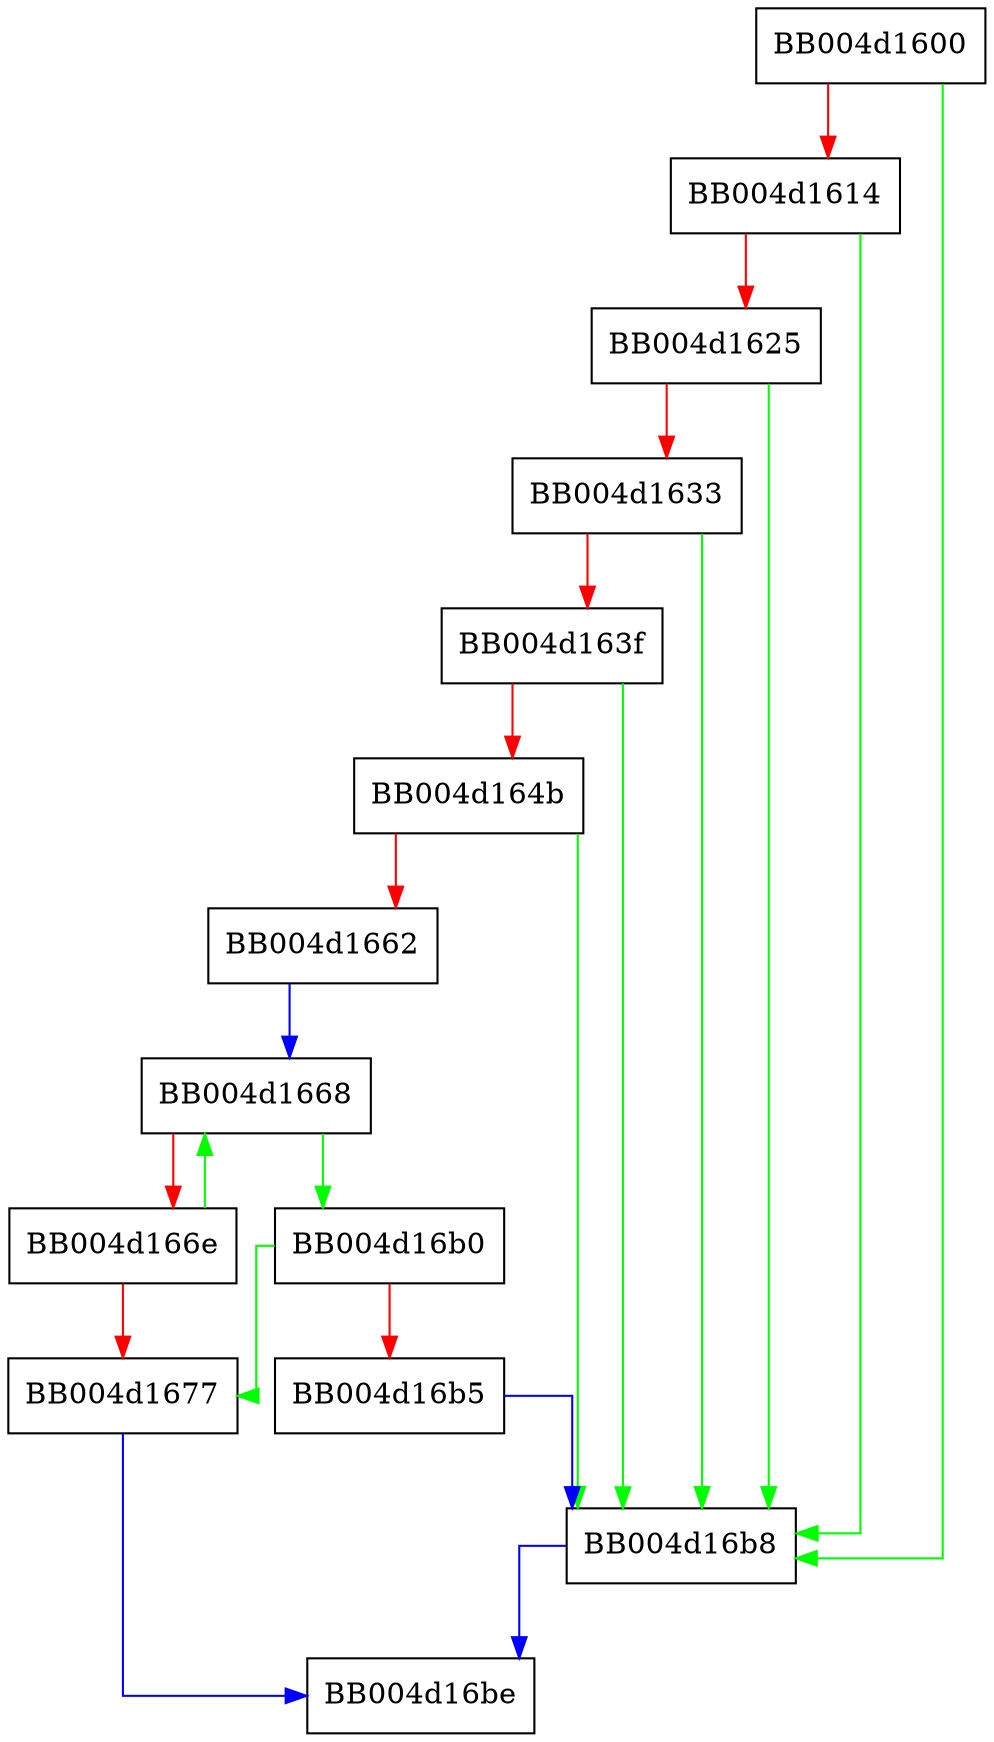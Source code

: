 digraph final_ec_pt_formats {
  node [shape="box"];
  graph [splines=ortho];
  BB004d1600 -> BB004d16b8 [color="green"];
  BB004d1600 -> BB004d1614 [color="red"];
  BB004d1614 -> BB004d16b8 [color="green"];
  BB004d1614 -> BB004d1625 [color="red"];
  BB004d1625 -> BB004d16b8 [color="green"];
  BB004d1625 -> BB004d1633 [color="red"];
  BB004d1633 -> BB004d16b8 [color="green"];
  BB004d1633 -> BB004d163f [color="red"];
  BB004d163f -> BB004d16b8 [color="green"];
  BB004d163f -> BB004d164b [color="red"];
  BB004d164b -> BB004d16b8 [color="green"];
  BB004d164b -> BB004d1662 [color="red"];
  BB004d1662 -> BB004d1668 [color="blue"];
  BB004d1668 -> BB004d16b0 [color="green"];
  BB004d1668 -> BB004d166e [color="red"];
  BB004d166e -> BB004d1668 [color="green"];
  BB004d166e -> BB004d1677 [color="red"];
  BB004d1677 -> BB004d16be [color="blue"];
  BB004d16b0 -> BB004d1677 [color="green"];
  BB004d16b0 -> BB004d16b5 [color="red"];
  BB004d16b5 -> BB004d16b8 [color="blue"];
  BB004d16b8 -> BB004d16be [color="blue"];
}